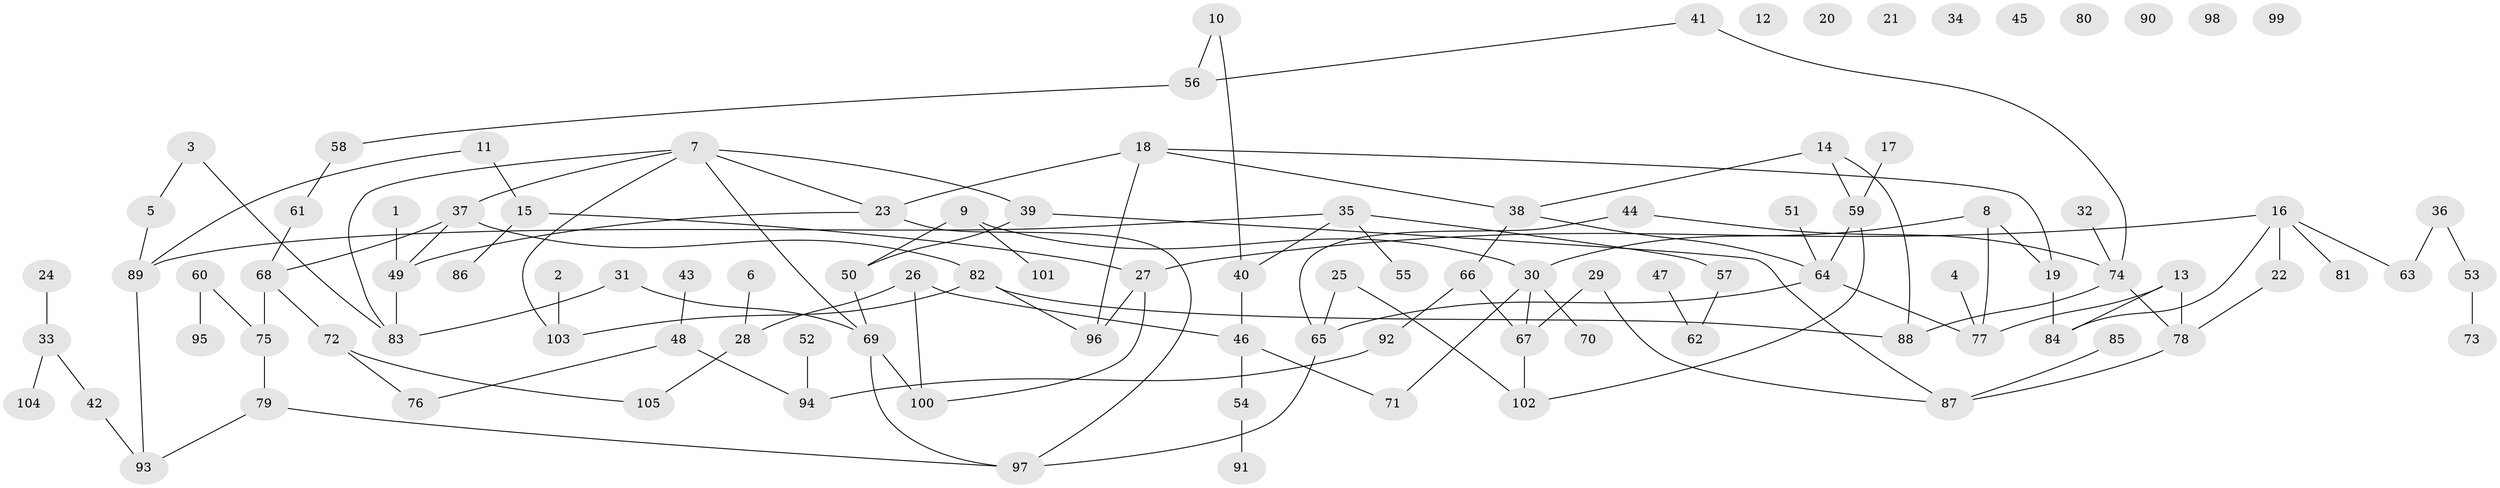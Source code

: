 // Generated by graph-tools (version 1.1) at 2025/33/03/09/25 02:33:40]
// undirected, 105 vertices, 127 edges
graph export_dot {
graph [start="1"]
  node [color=gray90,style=filled];
  1;
  2;
  3;
  4;
  5;
  6;
  7;
  8;
  9;
  10;
  11;
  12;
  13;
  14;
  15;
  16;
  17;
  18;
  19;
  20;
  21;
  22;
  23;
  24;
  25;
  26;
  27;
  28;
  29;
  30;
  31;
  32;
  33;
  34;
  35;
  36;
  37;
  38;
  39;
  40;
  41;
  42;
  43;
  44;
  45;
  46;
  47;
  48;
  49;
  50;
  51;
  52;
  53;
  54;
  55;
  56;
  57;
  58;
  59;
  60;
  61;
  62;
  63;
  64;
  65;
  66;
  67;
  68;
  69;
  70;
  71;
  72;
  73;
  74;
  75;
  76;
  77;
  78;
  79;
  80;
  81;
  82;
  83;
  84;
  85;
  86;
  87;
  88;
  89;
  90;
  91;
  92;
  93;
  94;
  95;
  96;
  97;
  98;
  99;
  100;
  101;
  102;
  103;
  104;
  105;
  1 -- 49;
  2 -- 103;
  3 -- 5;
  3 -- 83;
  4 -- 77;
  5 -- 89;
  6 -- 28;
  7 -- 23;
  7 -- 37;
  7 -- 39;
  7 -- 69;
  7 -- 83;
  7 -- 103;
  8 -- 19;
  8 -- 30;
  8 -- 77;
  9 -- 30;
  9 -- 50;
  9 -- 101;
  10 -- 40;
  10 -- 56;
  11 -- 15;
  11 -- 89;
  13 -- 77;
  13 -- 78;
  13 -- 84;
  14 -- 38;
  14 -- 59;
  14 -- 88;
  15 -- 27;
  15 -- 86;
  16 -- 22;
  16 -- 27;
  16 -- 63;
  16 -- 81;
  16 -- 84;
  17 -- 59;
  18 -- 19;
  18 -- 23;
  18 -- 38;
  18 -- 96;
  19 -- 84;
  22 -- 78;
  23 -- 49;
  23 -- 97;
  24 -- 33;
  25 -- 65;
  25 -- 102;
  26 -- 28;
  26 -- 46;
  26 -- 100;
  27 -- 96;
  27 -- 100;
  28 -- 105;
  29 -- 67;
  29 -- 87;
  30 -- 67;
  30 -- 70;
  30 -- 71;
  31 -- 69;
  31 -- 83;
  32 -- 74;
  33 -- 42;
  33 -- 104;
  35 -- 40;
  35 -- 55;
  35 -- 57;
  35 -- 89;
  36 -- 53;
  36 -- 63;
  37 -- 49;
  37 -- 68;
  37 -- 82;
  38 -- 64;
  38 -- 66;
  39 -- 50;
  39 -- 87;
  40 -- 46;
  41 -- 56;
  41 -- 74;
  42 -- 93;
  43 -- 48;
  44 -- 65;
  44 -- 74;
  46 -- 54;
  46 -- 71;
  47 -- 62;
  48 -- 76;
  48 -- 94;
  49 -- 83;
  50 -- 69;
  51 -- 64;
  52 -- 94;
  53 -- 73;
  54 -- 91;
  56 -- 58;
  57 -- 62;
  58 -- 61;
  59 -- 64;
  59 -- 102;
  60 -- 75;
  60 -- 95;
  61 -- 68;
  64 -- 65;
  64 -- 77;
  65 -- 97;
  66 -- 67;
  66 -- 92;
  67 -- 102;
  68 -- 72;
  68 -- 75;
  69 -- 97;
  69 -- 100;
  72 -- 76;
  72 -- 105;
  74 -- 78;
  74 -- 88;
  75 -- 79;
  78 -- 87;
  79 -- 93;
  79 -- 97;
  82 -- 88;
  82 -- 96;
  82 -- 103;
  85 -- 87;
  89 -- 93;
  92 -- 94;
}
